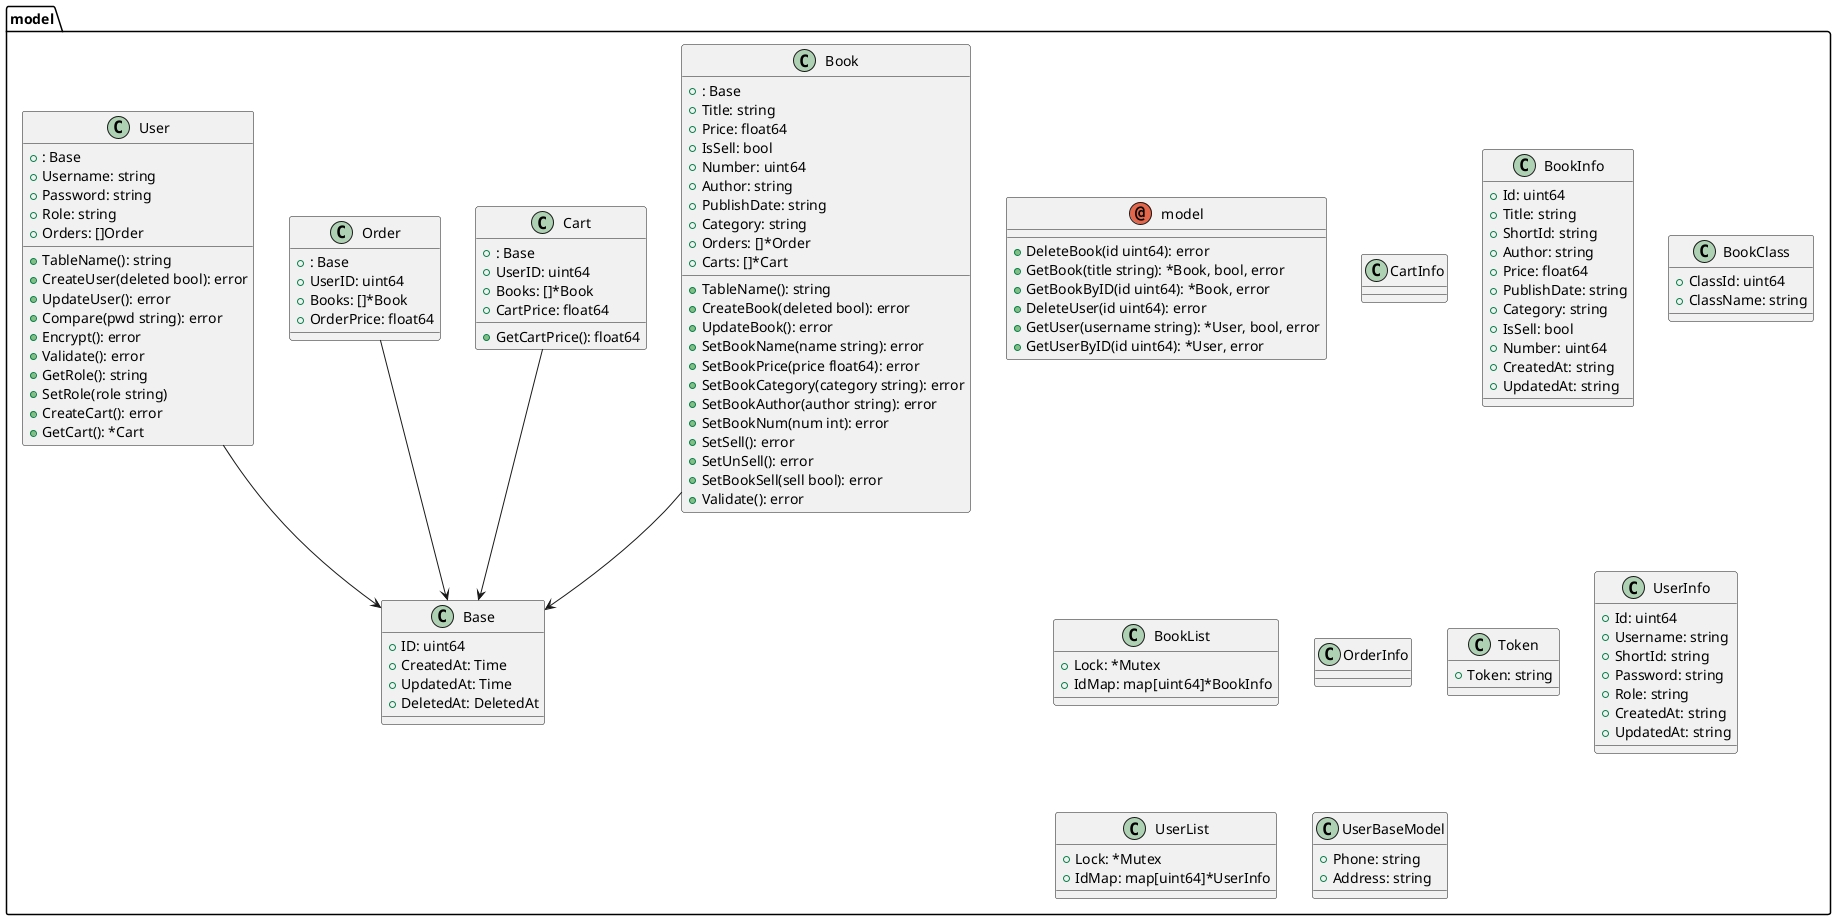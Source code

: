 @startuml
package model{
annotation model {


+DeleteBook(id uint64): error
+GetBook(title string): *Book, bool, error
+GetBookByID(id uint64): *Book, error
+DeleteUser(id uint64): error
+GetUser(username string): *User, bool, error
+GetUserByID(id uint64): *User, error
}
class Book {
+: Base
+Title: string
+Price: float64
+IsSell: bool
+Number: uint64
+Author: string
+PublishDate: string
+Category: string
+Orders: []*Order
+Carts: []*Cart
+TableName(): string
+CreateBook(deleted bool): error
+UpdateBook(): error
+SetBookName(name string): error
+SetBookPrice(price float64): error
+SetBookCategory(category string): error
+SetBookAuthor(author string): error
+SetBookNum(num int): error
+SetSell(): error
+SetUnSell(): error
+SetBookSell(sell bool): error
+Validate(): error
}
class Cart {
+: Base
+UserID: uint64
+Books: []*Book
+CartPrice: float64
+GetCartPrice(): float64
}
class Base {
+ID: uint64
+CreatedAt: Time
+UpdatedAt: Time
+DeletedAt: DeletedAt

}
class CartInfo {


}
class BookInfo {
+Id: uint64
+Title: string
+ShortId: string
+Author: string
+Price: float64
+PublishDate: string
+Category: string
+IsSell: bool
+Number: uint64
+CreatedAt: string
+UpdatedAt: string

}
class BookClass {
+ClassId: uint64
+ClassName: string

}
class BookList {
+Lock: *Mutex
+IdMap: map[uint64]*BookInfo

}
class OrderInfo {


}
class Token {
+Token: string

}
class UserInfo {
+Id: uint64
+Username: string
+ShortId: string
+Password: string
+Role: string
+CreatedAt: string
+UpdatedAt: string

}
class UserList {
+Lock: *Mutex
+IdMap: map[uint64]*UserInfo

}
class Order {
+: Base
+UserID: uint64
+Books: []*Book
+OrderPrice: float64

}
class UserBaseModel {
+Phone: string
+Address: string

}
class User {
+: Base
+Username: string
+Password: string
+Role: string
+Orders: []Order
+TableName(): string
+CreateUser(deleted bool): error
+UpdateUser(): error
+Compare(pwd string): error
+Encrypt(): error
+Validate(): error
+GetRole(): string
+SetRole(role string)
+CreateCart(): error
+GetCart(): *Cart
}
}
Book --> Base
Cart --> Base
Order --> Base
User --> Base

@enduml